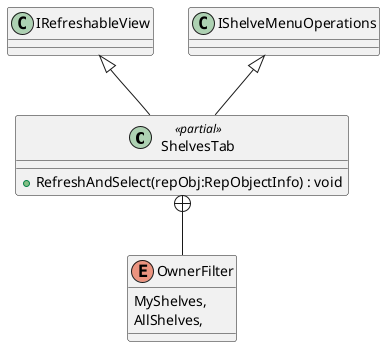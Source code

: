 @startuml
class ShelvesTab <<partial>> {
    + RefreshAndSelect(repObj:RepObjectInfo) : void
}
enum OwnerFilter {
    MyShelves,
    AllShelves,
}
IRefreshableView <|-- ShelvesTab
IShelveMenuOperations <|-- ShelvesTab
ShelvesTab +-- OwnerFilter
@enduml
